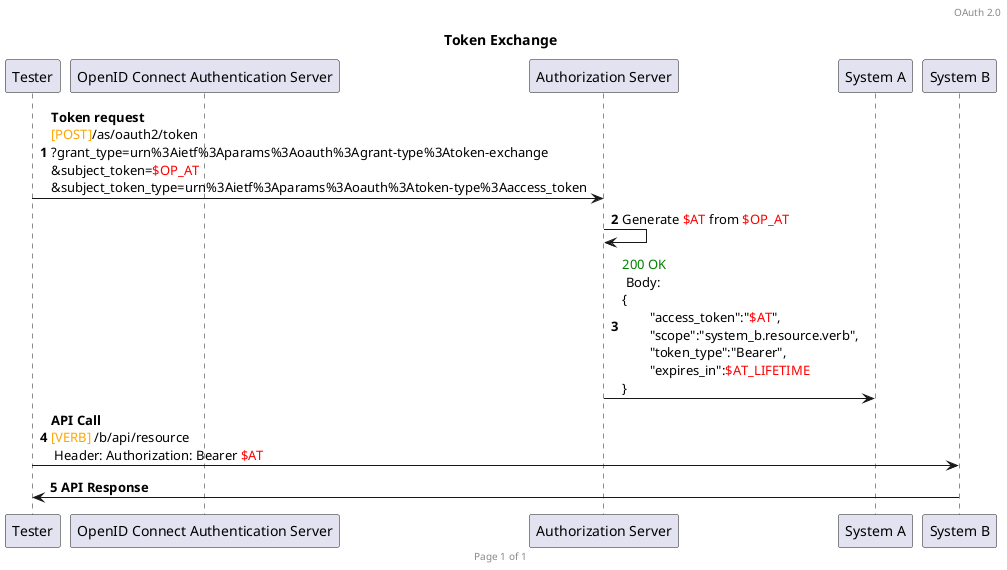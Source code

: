 @startuml

header OAuth 2.0
footer Page %page% of %lastpage%

title Token Exchange
autonumber

participant T as "Tester"
participant OP as "OpenID Connect Authentication Server"
participant Auth as "Authorization Server"
participant A as "System A"
participant B as "System B"

T -> Auth : **Token request**\n<font color=orange>[POST]</font>/as/oauth2/token\n?grant_type=urn%3Aietf%3Aparams%3Aoauth%3Agrant-type%3Atoken-exchange\n&subject_token=<font color=red>$OP_AT</font>\n&subject_token_type=urn%3Aietf%3Aparams%3Aoauth%3Atoken-type%3Aaccess_token
Auth -> Auth : Generate <font color=red>$AT</font> from <font color=red>$OP_AT</font>
Auth -> A : <font color=green>200 OK</font> \n Body: \n{\n\t"access_token":"<font color=red>$AT</font>",\n\t"scope":"system_b.resource.verb",\n\t"token_type":"Bearer",\n\t"expires_in":<font color=red>$AT_LIFETIME</font>\n}

T -> B : **API Call** \n<font color=orange>[VERB]</font> /b/api/resource\n Header: Authorization: Bearer <font color=red>$AT</font>
B -> T : **API Response**
@enduml

